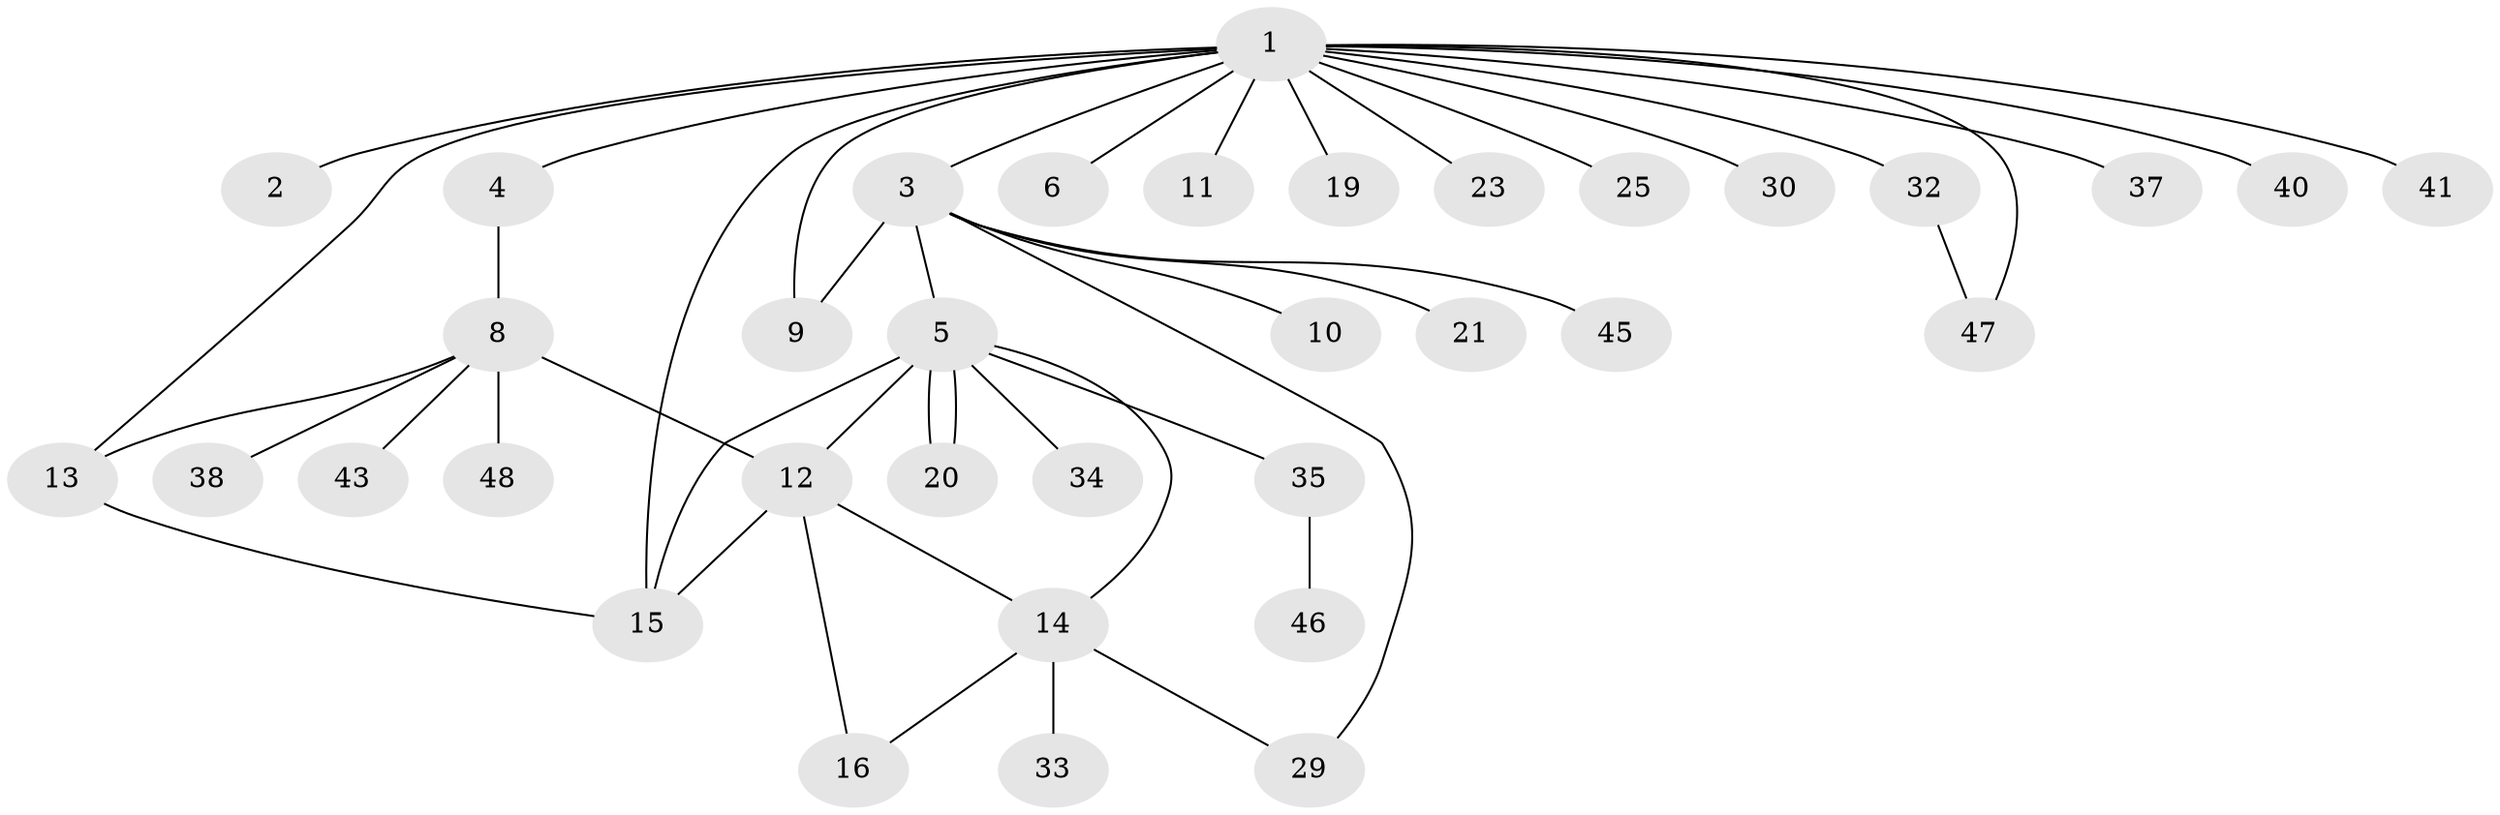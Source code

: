 // Generated by graph-tools (version 1.1) at 2025/51/02/27/25 19:51:55]
// undirected, 35 vertices, 45 edges
graph export_dot {
graph [start="1"]
  node [color=gray90,style=filled];
  1 [super="+49"];
  2;
  3 [super="+18"];
  4 [super="+7"];
  5 [super="+24"];
  6;
  8;
  9 [super="+22"];
  10 [super="+17"];
  11;
  12 [super="+31"];
  13 [super="+28"];
  14 [super="+27"];
  15 [super="+26"];
  16 [super="+36"];
  19;
  20;
  21;
  23 [super="+44"];
  25;
  29;
  30;
  32 [super="+39"];
  33;
  34;
  35;
  37;
  38;
  40 [super="+42"];
  41;
  43;
  45;
  46 [super="+50"];
  47;
  48;
  1 -- 2;
  1 -- 3;
  1 -- 4;
  1 -- 6;
  1 -- 9 [weight=2];
  1 -- 11;
  1 -- 13;
  1 -- 15;
  1 -- 19;
  1 -- 23;
  1 -- 25;
  1 -- 30;
  1 -- 32;
  1 -- 37;
  1 -- 40;
  1 -- 41;
  1 -- 47;
  3 -- 5;
  3 -- 10;
  3 -- 21;
  3 -- 29;
  3 -- 45;
  3 -- 9;
  4 -- 8;
  5 -- 14;
  5 -- 20;
  5 -- 20;
  5 -- 34;
  5 -- 35;
  5 -- 15;
  5 -- 12;
  8 -- 12;
  8 -- 13;
  8 -- 38;
  8 -- 43;
  8 -- 48;
  12 -- 15;
  12 -- 16;
  12 -- 14;
  13 -- 15;
  14 -- 16;
  14 -- 29;
  14 -- 33;
  32 -- 47;
  35 -- 46;
}
